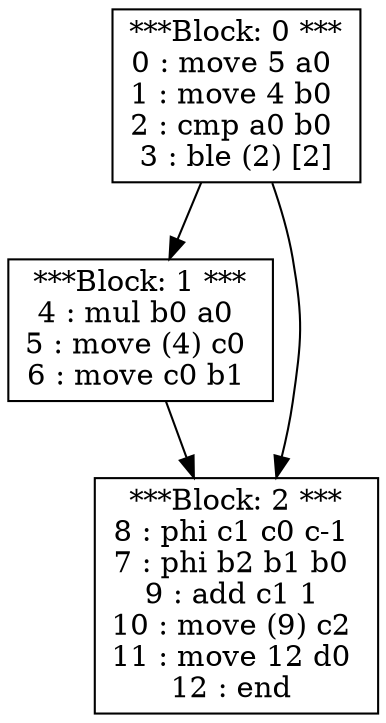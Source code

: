 digraph structs {
0 [shape=record,label="***Block: 0 ***\n0 : move 5 a0 \n1 : move 4 b0 \n2 : cmp a0 b0 \n3 : ble (2) [2]\n"]
1 [shape=record,label="***Block: 1 ***\n4 : mul b0 a0 \n5 : move (4) c0 \n6 : move c0 b1 \n"]
2 [shape=record,label="***Block: 2 ***\n8 : phi c1 c0 c-1 \n7 : phi b2 b1 b0 \n9 : add c1 1 \n10 : move (9) c2 \n11 : move 12 d0 \n12 : end \n"]
0 -> 1;
1 -> 2;
0 -> 2;

}
